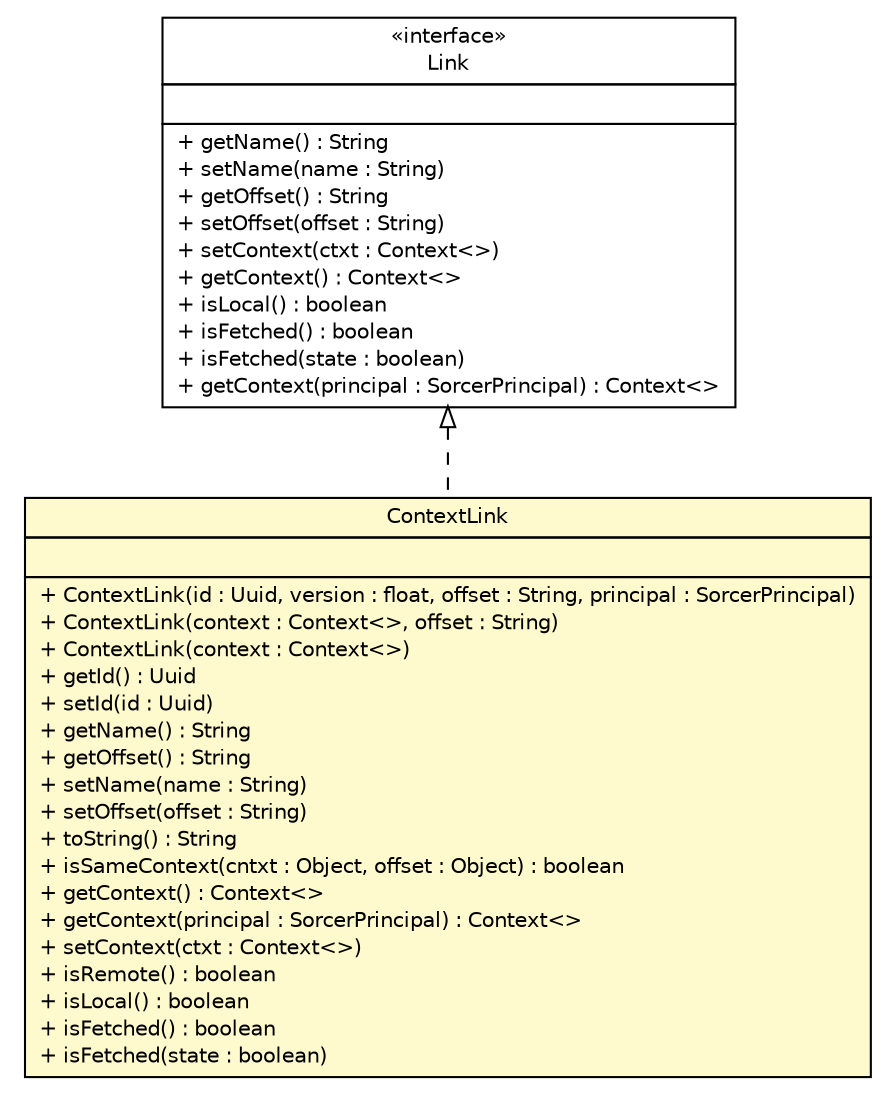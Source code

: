 #!/usr/local/bin/dot
#
# Class diagram 
# Generated by UMLGraph version R5_6 (http://www.umlgraph.org/)
#

digraph G {
	edge [fontname="Helvetica",fontsize=10,labelfontname="Helvetica",labelfontsize=10];
	node [fontname="Helvetica",fontsize=10,shape=plaintext];
	nodesep=0.25;
	ranksep=0.5;
	// sorcer.service.Link
	c169279 [label=<<table title="sorcer.service.Link" border="0" cellborder="1" cellspacing="0" cellpadding="2" port="p" href="../../service/Link.html">
		<tr><td><table border="0" cellspacing="0" cellpadding="1">
<tr><td align="center" balign="center"> &#171;interface&#187; </td></tr>
<tr><td align="center" balign="center"> Link </td></tr>
		</table></td></tr>
		<tr><td><table border="0" cellspacing="0" cellpadding="1">
<tr><td align="left" balign="left">  </td></tr>
		</table></td></tr>
		<tr><td><table border="0" cellspacing="0" cellpadding="1">
<tr><td align="left" balign="left"> + getName() : String </td></tr>
<tr><td align="left" balign="left"> + setName(name : String) </td></tr>
<tr><td align="left" balign="left"> + getOffset() : String </td></tr>
<tr><td align="left" balign="left"> + setOffset(offset : String) </td></tr>
<tr><td align="left" balign="left"> + setContext(ctxt : Context&lt;&gt;) </td></tr>
<tr><td align="left" balign="left"> + getContext() : Context&lt;&gt; </td></tr>
<tr><td align="left" balign="left"> + isLocal() : boolean </td></tr>
<tr><td align="left" balign="left"> + isFetched() : boolean </td></tr>
<tr><td align="left" balign="left"> + isFetched(state : boolean) </td></tr>
<tr><td align="left" balign="left"> + getContext(principal : SorcerPrincipal) : Context&lt;&gt; </td></tr>
		</table></td></tr>
		</table>>, URL="../../service/Link.html", fontname="Helvetica", fontcolor="black", fontsize=10.0];
	// sorcer.core.context.ContextLink
	c169292 [label=<<table title="sorcer.core.context.ContextLink" border="0" cellborder="1" cellspacing="0" cellpadding="2" port="p" bgcolor="lemonChiffon" href="./ContextLink.html">
		<tr><td><table border="0" cellspacing="0" cellpadding="1">
<tr><td align="center" balign="center"> ContextLink </td></tr>
		</table></td></tr>
		<tr><td><table border="0" cellspacing="0" cellpadding="1">
<tr><td align="left" balign="left">  </td></tr>
		</table></td></tr>
		<tr><td><table border="0" cellspacing="0" cellpadding="1">
<tr><td align="left" balign="left"> + ContextLink(id : Uuid, version : float, offset : String, principal : SorcerPrincipal) </td></tr>
<tr><td align="left" balign="left"> + ContextLink(context : Context&lt;&gt;, offset : String) </td></tr>
<tr><td align="left" balign="left"> + ContextLink(context : Context&lt;&gt;) </td></tr>
<tr><td align="left" balign="left"> + getId() : Uuid </td></tr>
<tr><td align="left" balign="left"> + setId(id : Uuid) </td></tr>
<tr><td align="left" balign="left"> + getName() : String </td></tr>
<tr><td align="left" balign="left"> + getOffset() : String </td></tr>
<tr><td align="left" balign="left"> + setName(name : String) </td></tr>
<tr><td align="left" balign="left"> + setOffset(offset : String) </td></tr>
<tr><td align="left" balign="left"> + toString() : String </td></tr>
<tr><td align="left" balign="left"> + isSameContext(cntxt : Object, offset : Object) : boolean </td></tr>
<tr><td align="left" balign="left"> + getContext() : Context&lt;&gt; </td></tr>
<tr><td align="left" balign="left"> + getContext(principal : SorcerPrincipal) : Context&lt;&gt; </td></tr>
<tr><td align="left" balign="left"> + setContext(ctxt : Context&lt;&gt;) </td></tr>
<tr><td align="left" balign="left"> + isRemote() : boolean </td></tr>
<tr><td align="left" balign="left"> + isLocal() : boolean </td></tr>
<tr><td align="left" balign="left"> + isFetched() : boolean </td></tr>
<tr><td align="left" balign="left"> + isFetched(state : boolean) </td></tr>
		</table></td></tr>
		</table>>, URL="./ContextLink.html", fontname="Helvetica", fontcolor="black", fontsize=10.0];
	//sorcer.core.context.ContextLink implements sorcer.service.Link
	c169279:p -> c169292:p [dir=back,arrowtail=empty,style=dashed];
}

